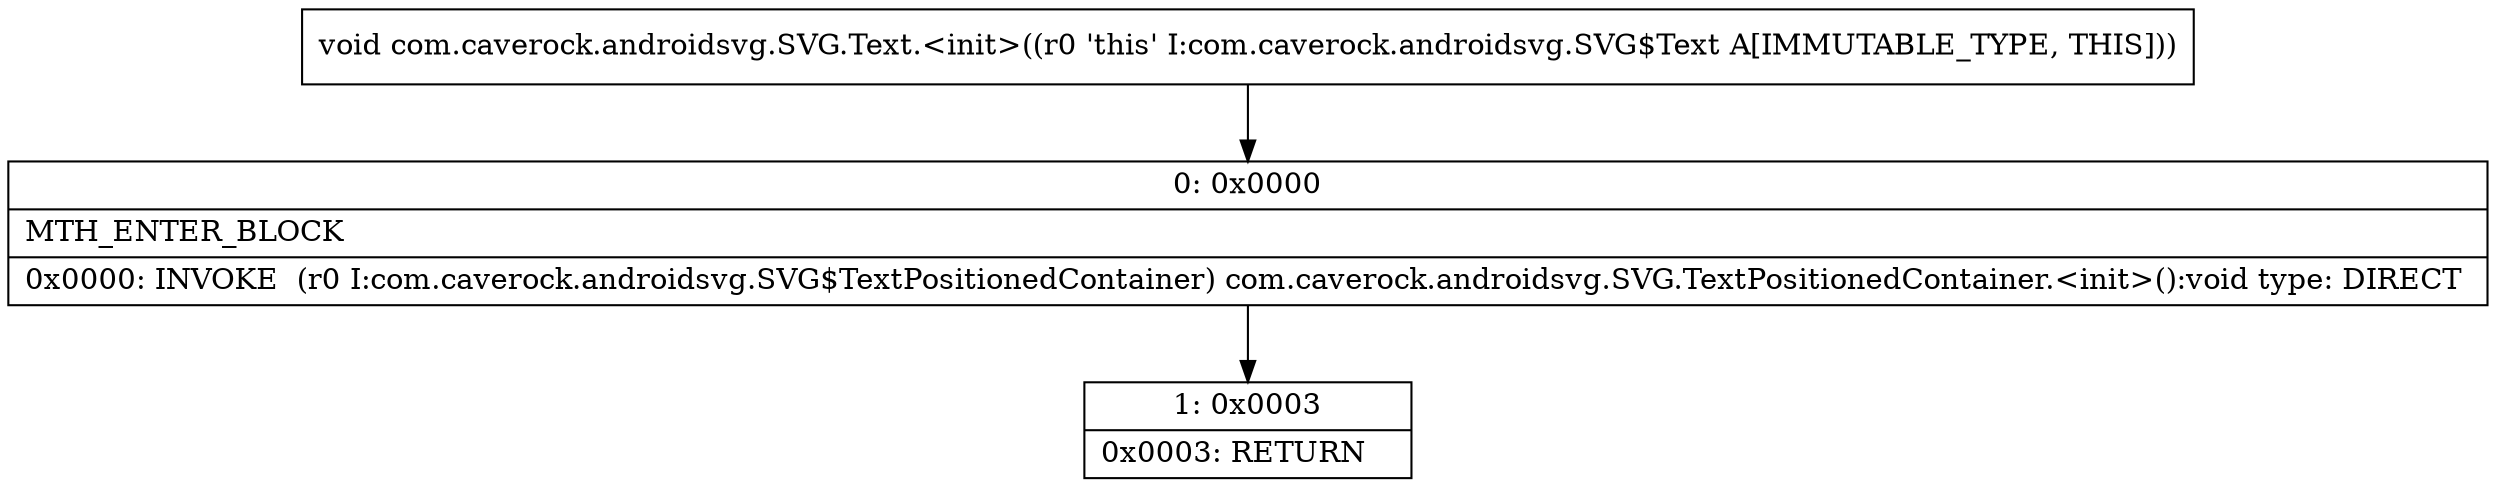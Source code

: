 digraph "CFG forcom.caverock.androidsvg.SVG.Text.\<init\>()V" {
Node_0 [shape=record,label="{0\:\ 0x0000|MTH_ENTER_BLOCK\l|0x0000: INVOKE  (r0 I:com.caverock.androidsvg.SVG$TextPositionedContainer) com.caverock.androidsvg.SVG.TextPositionedContainer.\<init\>():void type: DIRECT \l}"];
Node_1 [shape=record,label="{1\:\ 0x0003|0x0003: RETURN   \l}"];
MethodNode[shape=record,label="{void com.caverock.androidsvg.SVG.Text.\<init\>((r0 'this' I:com.caverock.androidsvg.SVG$Text A[IMMUTABLE_TYPE, THIS])) }"];
MethodNode -> Node_0;
Node_0 -> Node_1;
}

